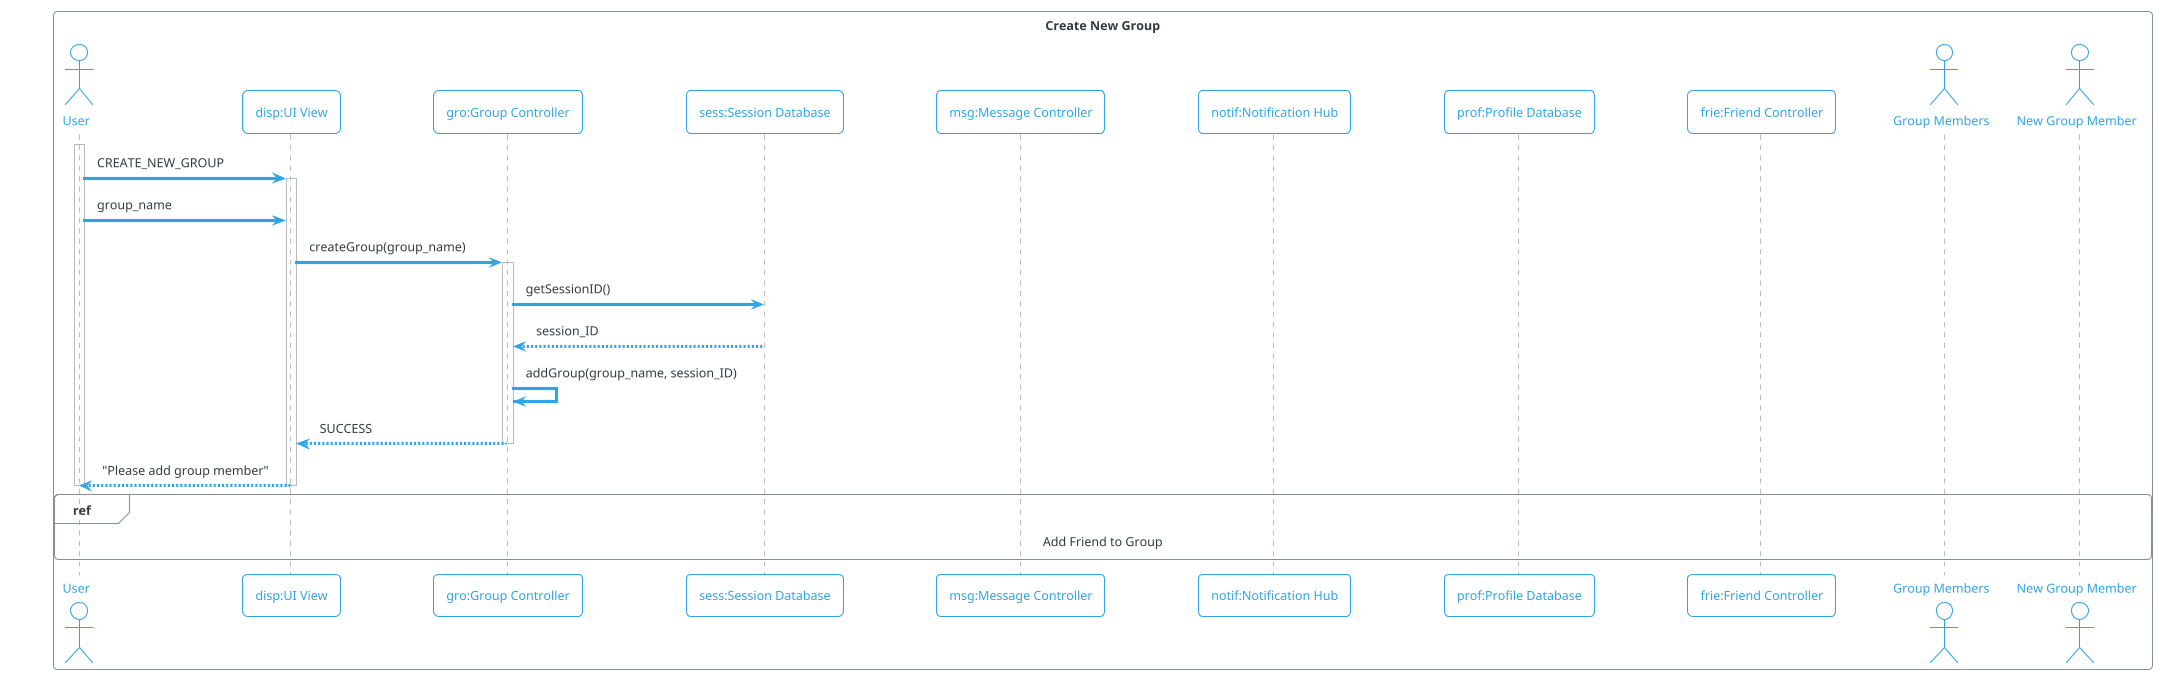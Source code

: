 @startuml
!theme cerulean-outline
box "Create New Group"
actor "User" as user
participant "disp:UI View" as disp
participant "gro:Group Controller" as gro
participant "sess:Session Database" as sess
participant "msg:Message Controller" as msg
participant "notif:Notification Hub" as notif
participant "prof:Profile Database" as prof
participant "frie:Friend Controller" as frie
actor "Group Members" as member
actor "New Group Member" as newMember
end box
activate user
user -> disp ++ : CREATE_NEW_GROUP
user -> disp : group_name
disp -> gro ++ : createGroup(group_name)
gro -> sess : getSessionID()
sess --> gro -- : session_ID
gro -> gro : addGroup(group_name, session_ID)
gro --> disp --: SUCCESS
disp --> user -- : "Please add group member"
ref over user, newMember : Add Friend to Group
deactivate user
@enduml
